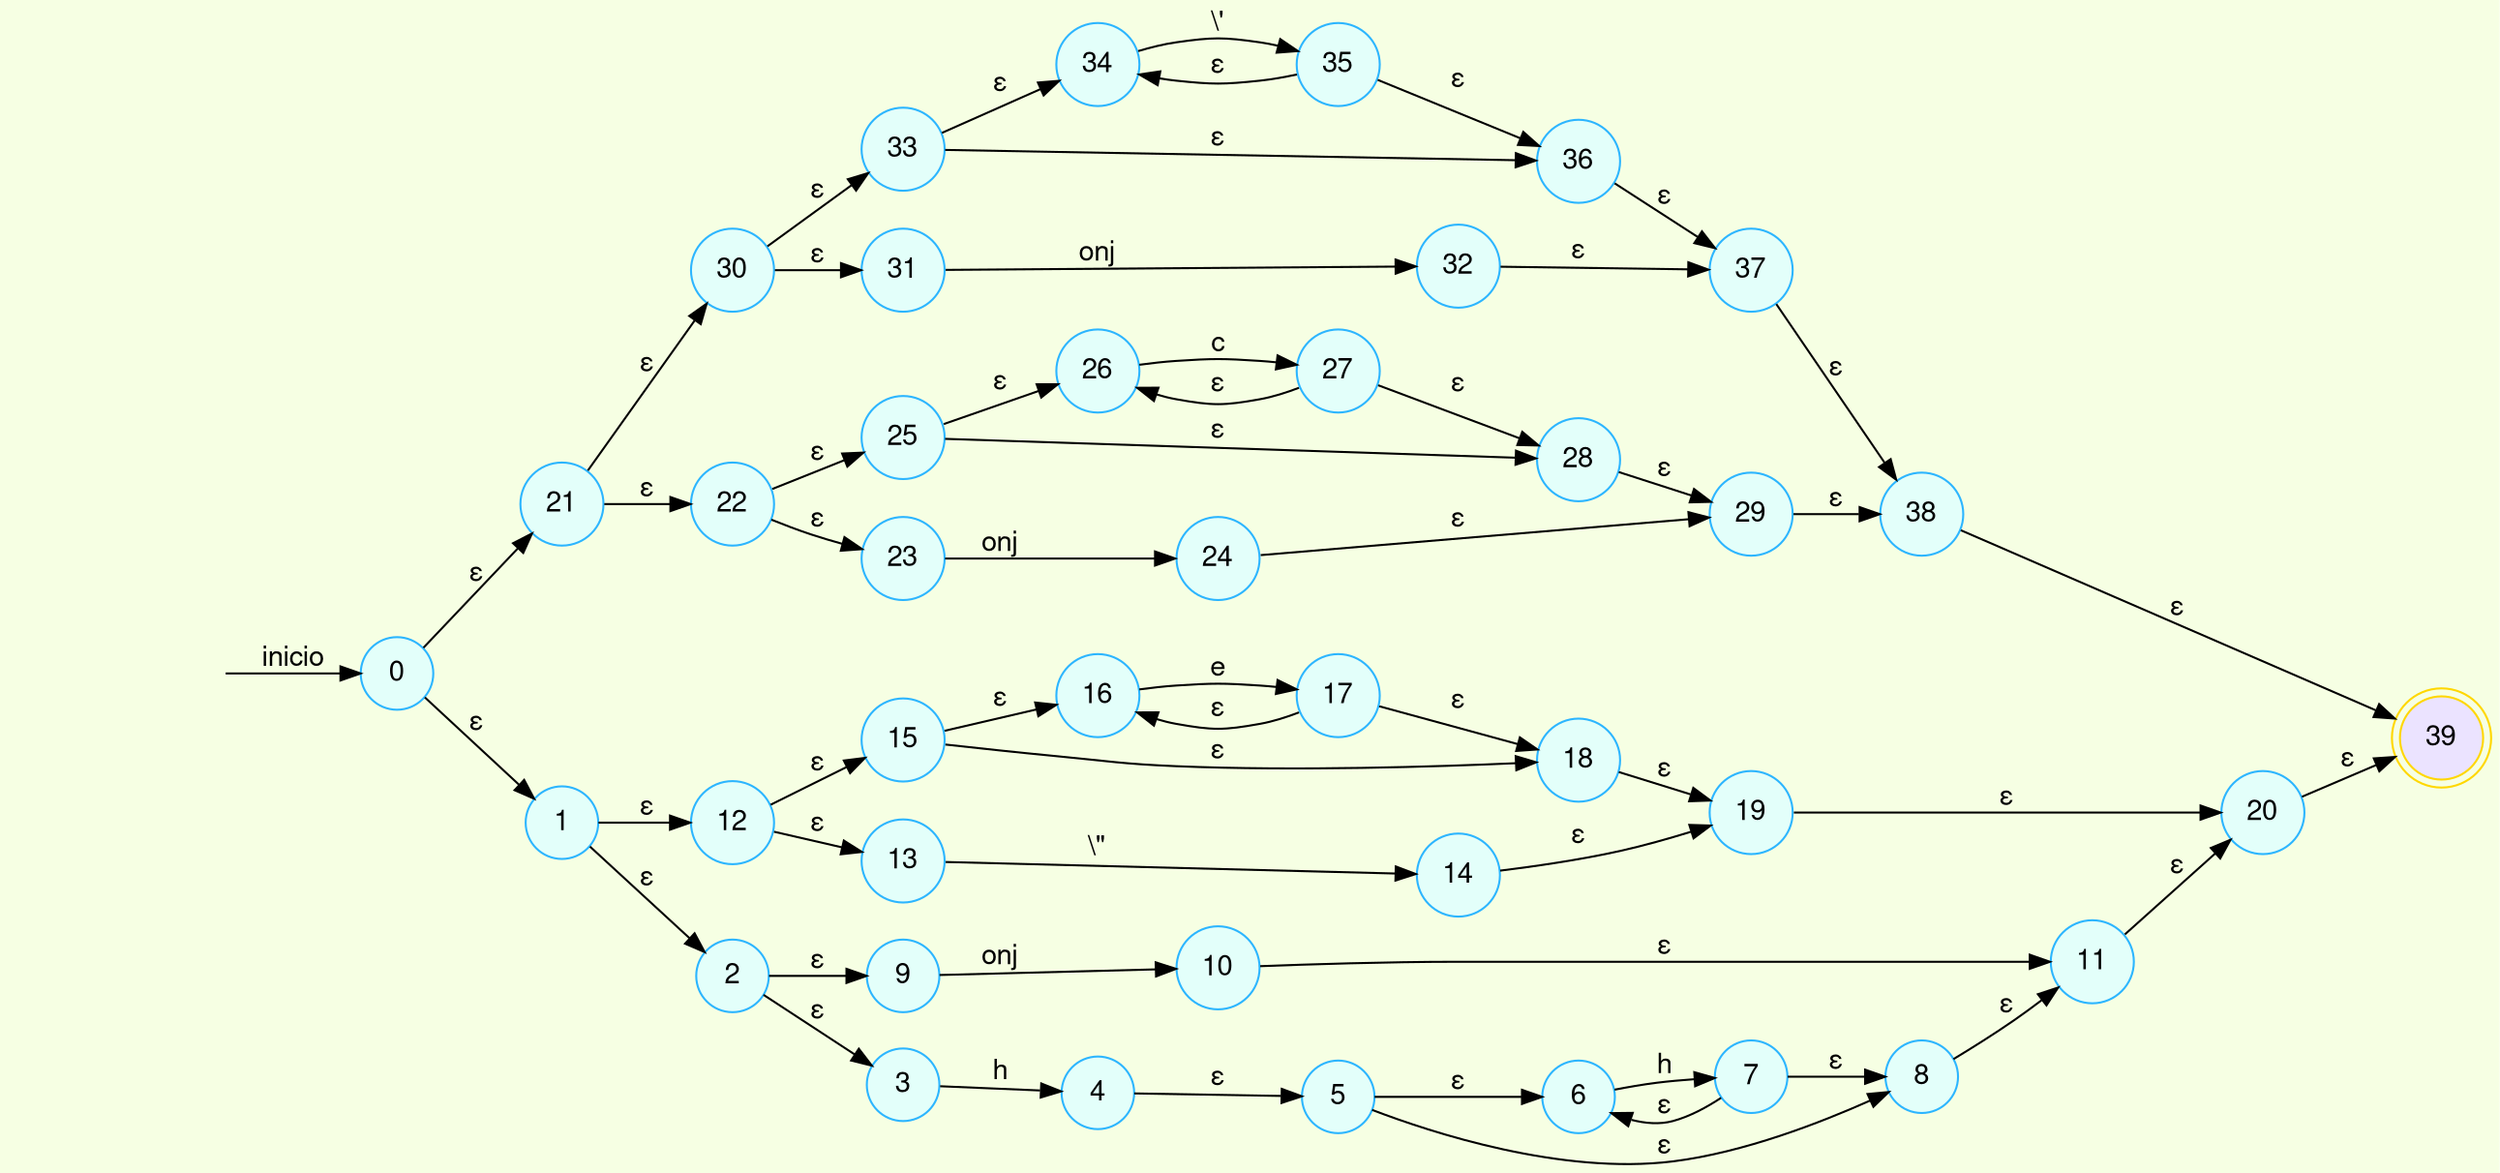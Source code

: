 digraph finite_state_machine{
	bgcolor = "#F6FFE3"
	rankdir=LR;
	node [fontname="Helvetica,Arial,sans-serif" ]
	edge [fontname="Helvetica,Arial,sans-serif"]
	node [shape = doublecircle, color = gold fillcolor="#EBE3FF" style =filled]; 39;
	node [shape = circle, color = "#2CB5FF" fillcolor="#E3FFFA" style =filled];
	flechainicio [style=invis];
	flechainicio -> 0 [label="inicio"];
	0 -> 21 [label="ε"];
	0 -> 1 [label="ε"];
	1 -> 12 [label="ε"];
	1 -> 2 [label="ε"];
	2 -> 9 [label="ε"];
	2 -> 3 [label="ε"];
	3 -> 4 [label="h"];
	4 -> 5 [label="ε"];
	5 -> 6 [label="ε"];
	5 -> 8 [label="ε"];
	6 -> 7 [label="h"];
	7 -> 6 [label="ε"];
	7 -> 8 [label="ε"];
	8 -> 11 [label="ε"];
	9 -> 10 [label="onj"];
	10 -> 11 [label="ε"];
	11 -> 20 [label="ε"];
	12 -> 15 [label="ε"];
	12 -> 13 [label="ε"];
	13 -> 14 [label="\\\""];
	14 -> 19 [label="ε"];
	15 -> 16 [label="ε"];
	15 -> 18 [label="ε"];
	16 -> 17 [label="e"];
	17 -> 16 [label="ε"];
	17 -> 18 [label="ε"];
	18 -> 19 [label="ε"];
	19 -> 20 [label="ε"];
	20 -> 39 [label="ε"];
	21 -> 30 [label="ε"];
	21 -> 22 [label="ε"];
	22 -> 25 [label="ε"];
	22 -> 23 [label="ε"];
	23 -> 24 [label="onj"];
	24 -> 29 [label="ε"];
	25 -> 26 [label="ε"];
	25 -> 28 [label="ε"];
	26 -> 27 [label="c"];
	27 -> 26 [label="ε"];
	27 -> 28 [label="ε"];
	28 -> 29 [label="ε"];
	29 -> 38 [label="ε"];
	30 -> 33 [label="ε"];
	30 -> 31 [label="ε"];
	31 -> 32 [label="onj"];
	32 -> 37 [label="ε"];
	33 -> 34 [label="ε"];
	33 -> 36 [label="ε"];
	34 -> 35 [label="\\'"];
	35 -> 34 [label="ε"];
	35 -> 36 [label="ε"];
	36 -> 37 [label="ε"];
	37 -> 38 [label="ε"];
	38 -> 39 [label="ε"];
}